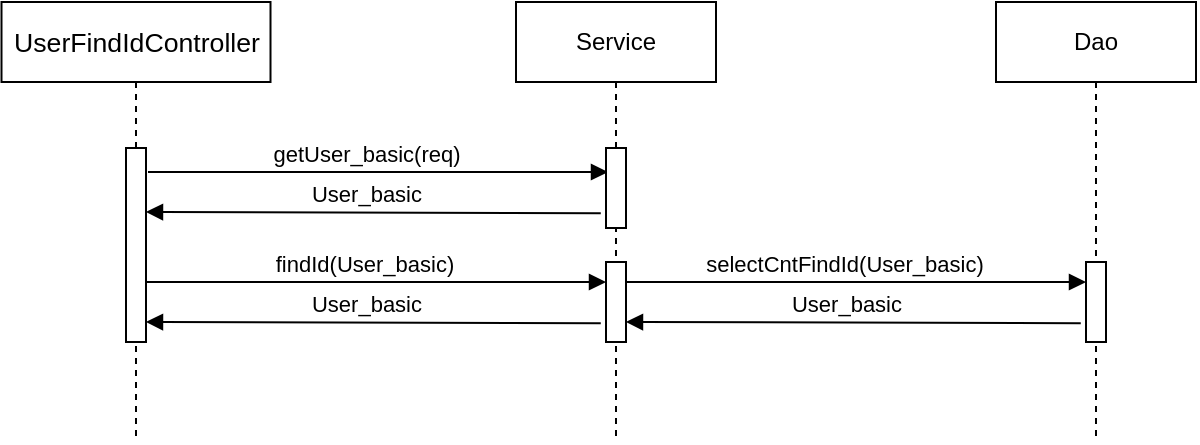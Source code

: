 <mxfile version="13.2.6"><diagram id="BXBeuUN2lcnYVwhaQnw3" name="Page-1"><mxGraphModel dx="514" dy="259" grid="1" gridSize="10" guides="1" tooltips="1" connect="1" arrows="1" fold="1" page="1" pageScale="1" pageWidth="827" pageHeight="1169" math="0" shadow="0"><root><mxCell id="0"/><mxCell id="1" parent="0"/><mxCell id="xB0490SuzeO4Boz1weCB-1" value="Dao" style="shape=umlLifeline;perimeter=lifelinePerimeter;whiteSpace=wrap;html=1;container=1;collapsible=0;recursiveResize=0;outlineConnect=0;" vertex="1" parent="1"><mxGeometry x="604" y="80" width="100" height="220" as="geometry"/></mxCell><mxCell id="xB0490SuzeO4Boz1weCB-2" value="" style="html=1;points=[];perimeter=orthogonalPerimeter;" vertex="1" parent="xB0490SuzeO4Boz1weCB-1"><mxGeometry x="45" y="130" width="10" height="40" as="geometry"/></mxCell><mxCell id="xB0490SuzeO4Boz1weCB-3" value="Service" style="shape=umlLifeline;perimeter=lifelinePerimeter;whiteSpace=wrap;html=1;container=1;collapsible=0;recursiveResize=0;outlineConnect=0;" vertex="1" parent="1"><mxGeometry x="364" y="80" width="100" height="220" as="geometry"/></mxCell><mxCell id="xB0490SuzeO4Boz1weCB-4" value="" style="html=1;points=[];perimeter=orthogonalPerimeter;" vertex="1" parent="xB0490SuzeO4Boz1weCB-3"><mxGeometry x="45" y="130" width="10" height="40" as="geometry"/></mxCell><mxCell id="xB0490SuzeO4Boz1weCB-5" value="&lt;span style=&quot;font-size: 10pt ; font-family: &amp;#34;arial&amp;#34;&quot;&gt;UserFindIdController&lt;/span&gt;" style="shape=umlLifeline;perimeter=lifelinePerimeter;whiteSpace=wrap;html=1;container=1;collapsible=0;recursiveResize=0;outlineConnect=0;" vertex="1" parent="1"><mxGeometry x="106.75" y="80" width="134.5" height="220" as="geometry"/></mxCell><mxCell id="xB0490SuzeO4Boz1weCB-6" value="" style="html=1;points=[];perimeter=orthogonalPerimeter;" vertex="1" parent="1"><mxGeometry x="169" y="153" width="10" height="97" as="geometry"/></mxCell><mxCell id="xB0490SuzeO4Boz1weCB-7" value="getUser_basic(req)" style="html=1;verticalAlign=bottom;endArrow=block;" edge="1" parent="1"><mxGeometry x="-0.058" width="80" relative="1" as="geometry"><mxPoint x="180" y="165" as="sourcePoint"/><mxPoint x="410" y="165" as="targetPoint"/><mxPoint as="offset"/></mxGeometry></mxCell><mxCell id="xB0490SuzeO4Boz1weCB-9" value="" style="html=1;points=[];perimeter=orthogonalPerimeter;" vertex="1" parent="1"><mxGeometry x="409" y="153" width="10" height="40" as="geometry"/></mxCell><mxCell id="xB0490SuzeO4Boz1weCB-11" value="selectCntFindId(User_basic)" style="html=1;verticalAlign=bottom;endArrow=block;" edge="1" parent="1"><mxGeometry x="-0.058" width="80" relative="1" as="geometry"><mxPoint x="419" y="220" as="sourcePoint"/><mxPoint x="649" y="220" as="targetPoint"/><mxPoint as="offset"/></mxGeometry></mxCell><mxCell id="xB0490SuzeO4Boz1weCB-12" value="User_basic" style="html=1;verticalAlign=bottom;endArrow=block;exitX=-0.162;exitY=0.94;exitDx=0;exitDy=0;exitPerimeter=0;" edge="1" parent="1"><mxGeometry x="0.033" width="80" relative="1" as="geometry"><mxPoint x="406.38" y="240.6" as="sourcePoint"/><mxPoint x="179.0" y="240.0" as="targetPoint"/><mxPoint as="offset"/></mxGeometry></mxCell><mxCell id="xB0490SuzeO4Boz1weCB-13" value="User_basic" style="html=1;verticalAlign=bottom;endArrow=block;exitX=-0.162;exitY=0.94;exitDx=0;exitDy=0;exitPerimeter=0;" edge="1" parent="1"><mxGeometry x="0.033" width="80" relative="1" as="geometry"><mxPoint x="646.38" y="240.6" as="sourcePoint"/><mxPoint x="419.0" y="240.0" as="targetPoint"/><mxPoint as="offset"/></mxGeometry></mxCell><mxCell id="xB0490SuzeO4Boz1weCB-17" value="User_basic" style="html=1;verticalAlign=bottom;endArrow=block;exitX=-0.162;exitY=0.94;exitDx=0;exitDy=0;exitPerimeter=0;" edge="1" parent="1"><mxGeometry x="0.033" width="80" relative="1" as="geometry"><mxPoint x="406.38" y="185.6" as="sourcePoint"/><mxPoint x="179.0" y="185.0" as="targetPoint"/><mxPoint as="offset"/></mxGeometry></mxCell><mxCell id="xB0490SuzeO4Boz1weCB-18" value="findId(User_basic)" style="html=1;verticalAlign=bottom;endArrow=block;" edge="1" parent="1"><mxGeometry x="-0.058" width="80" relative="1" as="geometry"><mxPoint x="179" y="220" as="sourcePoint"/><mxPoint x="409" y="220" as="targetPoint"/><mxPoint as="offset"/></mxGeometry></mxCell></root></mxGraphModel></diagram></mxfile>